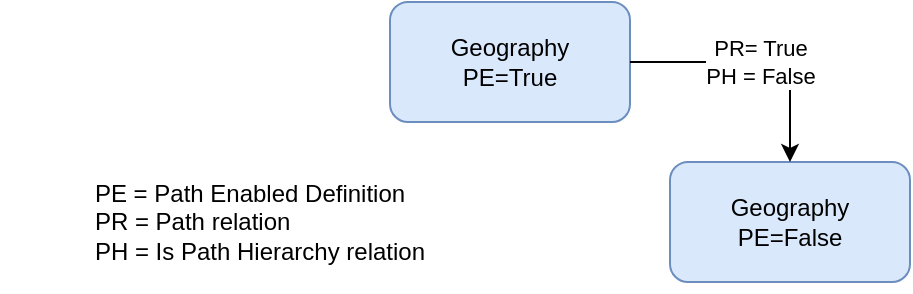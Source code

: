 <mxfile version="24.8.4">
  <diagram id="voXYOjfdHj-zOWu9X1-M" name="Page-1">
    <mxGraphModel dx="1328" dy="758" grid="1" gridSize="10" guides="1" tooltips="1" connect="1" arrows="1" fold="1" page="1" pageScale="1" pageWidth="850" pageHeight="1100" math="0" shadow="0">
      <root>
        <mxCell id="0" />
        <mxCell id="1" parent="0" />
        <mxCell id="UxOK3szBRW2Rg1cLdktu-1" value="Geography&lt;div&gt;PE=True&lt;/div&gt;" style="rounded=1;whiteSpace=wrap;html=1;fillColor=#dae8fc;strokeColor=#6c8ebf;" parent="1" vertex="1">
          <mxGeometry x="360" y="360" width="120" height="60" as="geometry" />
        </mxCell>
        <mxCell id="UxOK3szBRW2Rg1cLdktu-2" value="Geography&lt;div&gt;PE=False&lt;/div&gt;" style="rounded=1;whiteSpace=wrap;html=1;fillColor=#dae8fc;strokeColor=#6c8ebf;" parent="1" vertex="1">
          <mxGeometry x="500" y="440" width="120" height="60" as="geometry" />
        </mxCell>
        <mxCell id="UxOK3szBRW2Rg1cLdktu-3" value="" style="endArrow=classic;html=1;rounded=0;exitX=1;exitY=0.5;exitDx=0;exitDy=0;entryX=0.5;entryY=0;entryDx=0;entryDy=0;edgeStyle=orthogonalEdgeStyle;" parent="1" source="UxOK3szBRW2Rg1cLdktu-1" target="UxOK3szBRW2Rg1cLdktu-2" edge="1">
          <mxGeometry relative="1" as="geometry">
            <mxPoint x="370" y="390" as="sourcePoint" />
            <mxPoint x="470" y="390" as="targetPoint" />
          </mxGeometry>
        </mxCell>
        <mxCell id="UxOK3szBRW2Rg1cLdktu-4" value="PR= True&lt;div&gt;PH = False&lt;/div&gt;" style="edgeLabel;resizable=0;html=1;;align=center;verticalAlign=middle;" parent="UxOK3szBRW2Rg1cLdktu-3" connectable="0" vertex="1">
          <mxGeometry relative="1" as="geometry" />
        </mxCell>
        <mxCell id="UxOK3szBRW2Rg1cLdktu-5" value="&lt;div style=&quot;text-align: left;&quot;&gt;PE = Path Enabled Definition&lt;/div&gt;&lt;div style=&quot;text-align: left;&quot;&gt;PR = Path relation&lt;/div&gt;&lt;div style=&quot;text-align: left;&quot;&gt;PH = Is Path Hierarchy relation&lt;/div&gt;" style="text;html=1;align=center;verticalAlign=middle;whiteSpace=wrap;rounded=0;" parent="1" vertex="1">
          <mxGeometry x="165" y="435" width="260" height="70" as="geometry" />
        </mxCell>
      </root>
    </mxGraphModel>
  </diagram>
</mxfile>
